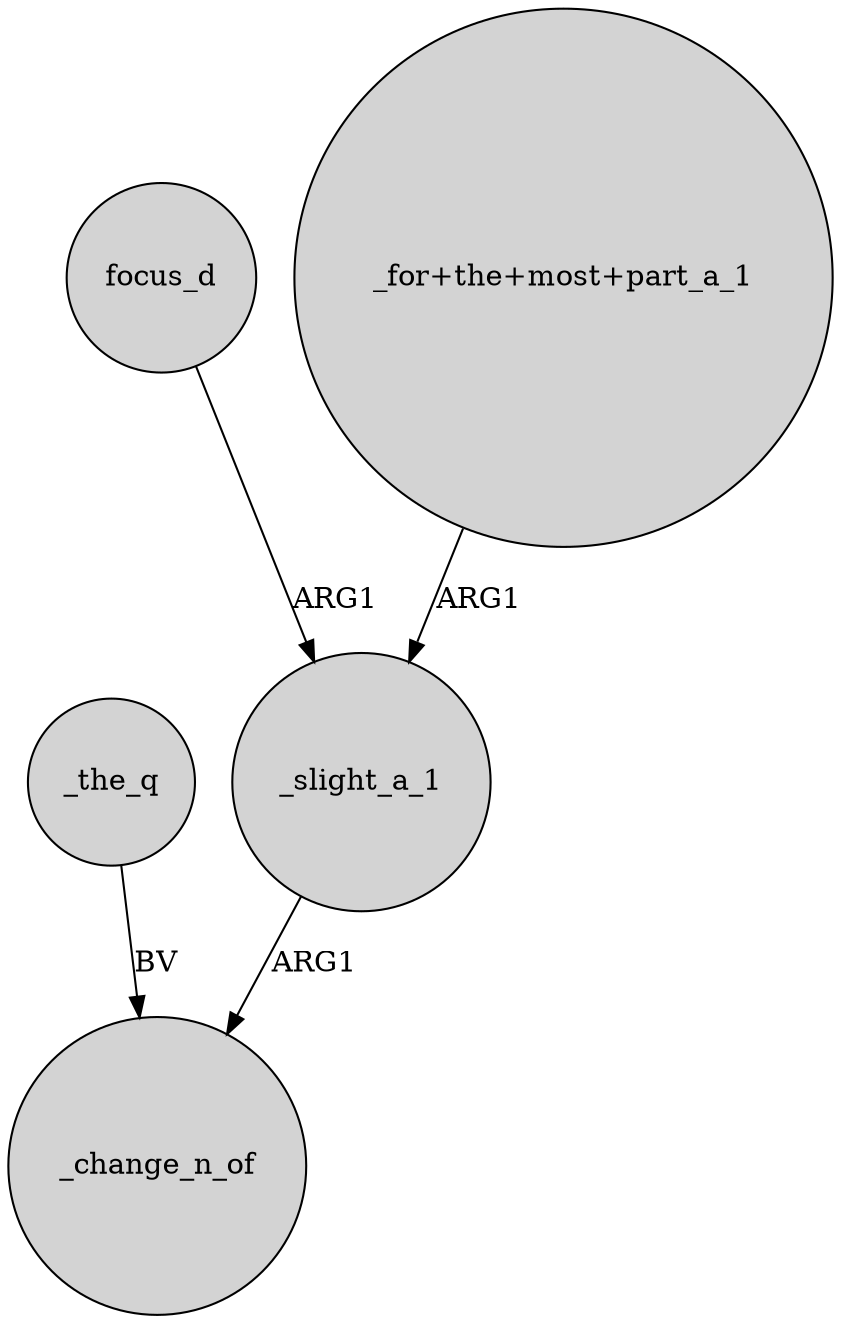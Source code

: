 digraph {
	node [shape=circle style=filled]
	_slight_a_1 -> _change_n_of [label=ARG1]
	_the_q -> _change_n_of [label=BV]
	focus_d -> _slight_a_1 [label=ARG1]
	"_for+the+most+part_a_1" -> _slight_a_1 [label=ARG1]
}
